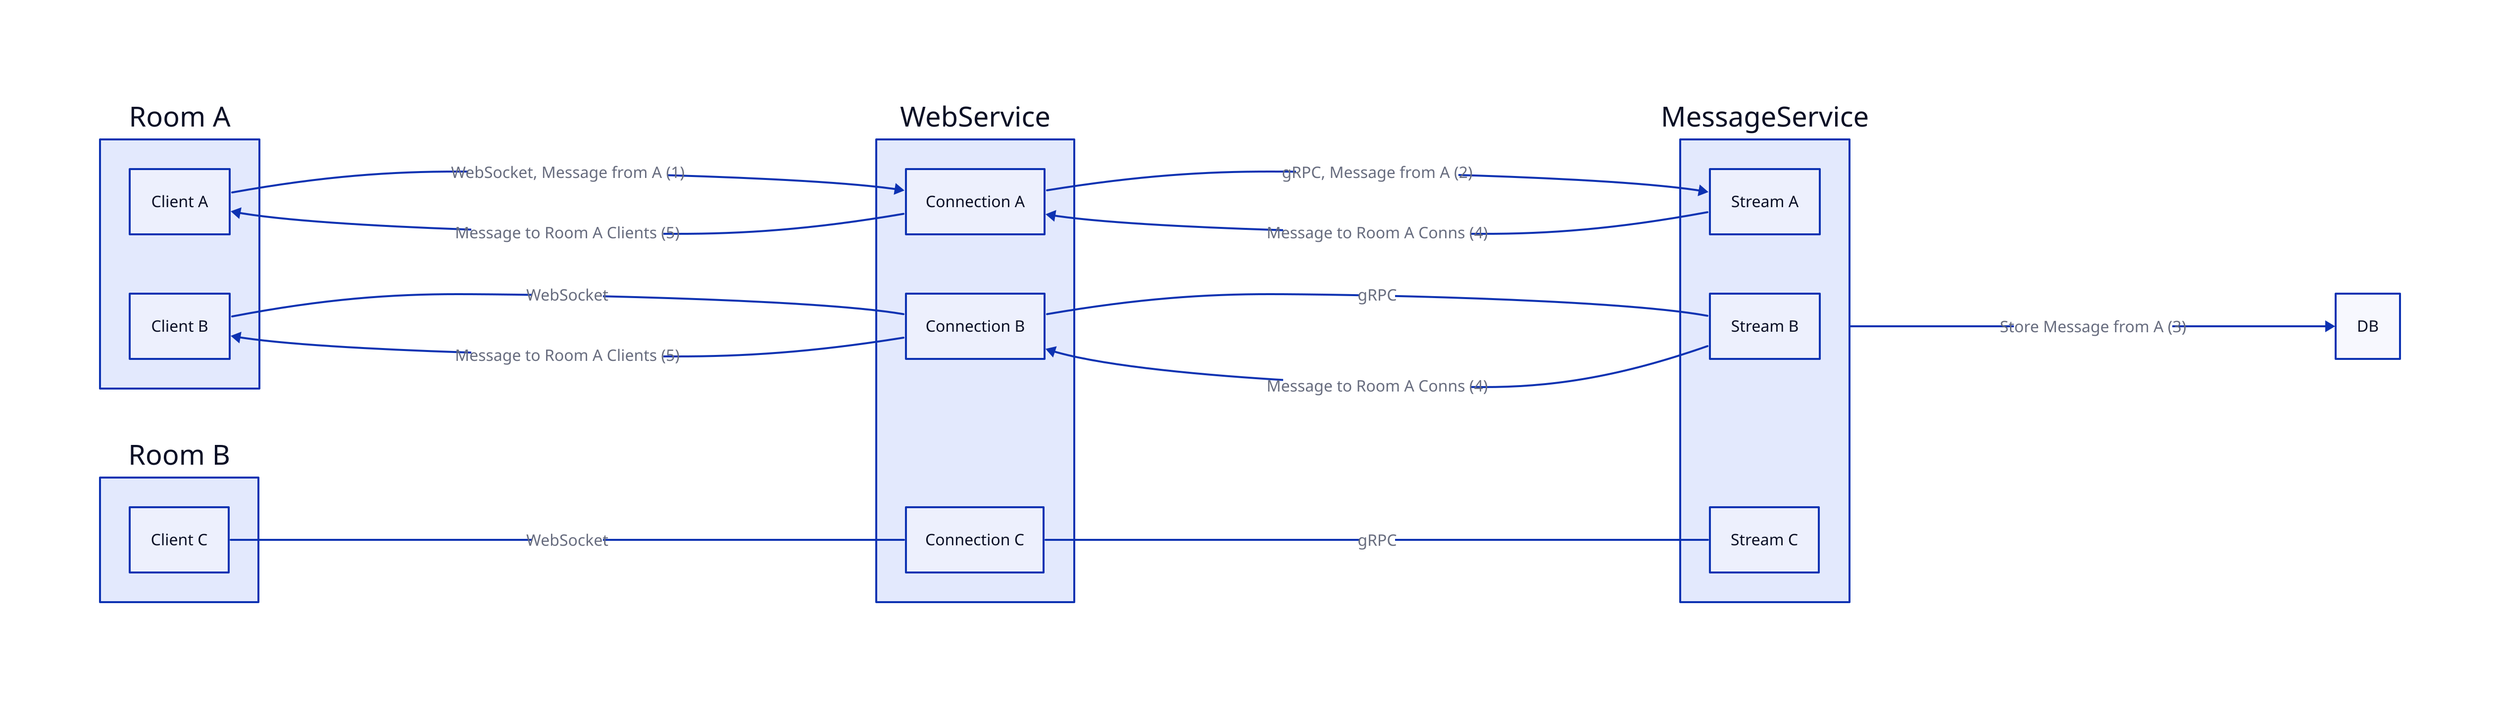 direction:right
Room A {
    Client A
    Client B
}

Room B{
    Client C
}

WebService{
    Connection A
    Connection B
    Connection C
}

MessageService{
    Stream A
    Stream B
    Stream C
}

Room A.Client A -> WebService.Connection A: WebSocket, Message from A (1)
Room A.Client B -- WebService.Connection B: WebSocket
Room B.Client C -- WebService.Connection C: WebSocket

WebService.Connection A -> MessageService.Stream A: gRPC, Message from A (2)
WebService.Connection B -- MessageService.Stream B: gRPC
WebService.Connection C -- MessageService.Stream C: gRPC

DB

MessageService -> DB: Store Message from A (3)

MessageService.Stream A -> WebService.Connection A: Message to Room A Conns (4)
MessageService.Stream B -> WebService.Connection B: Message to Room A Conns (4)

WebService.Connection A -> Room A.Client A: Message to Room A Clients (5)
WebService.Connection B -> Room A.Client B: Message to Room A Clients (5)

